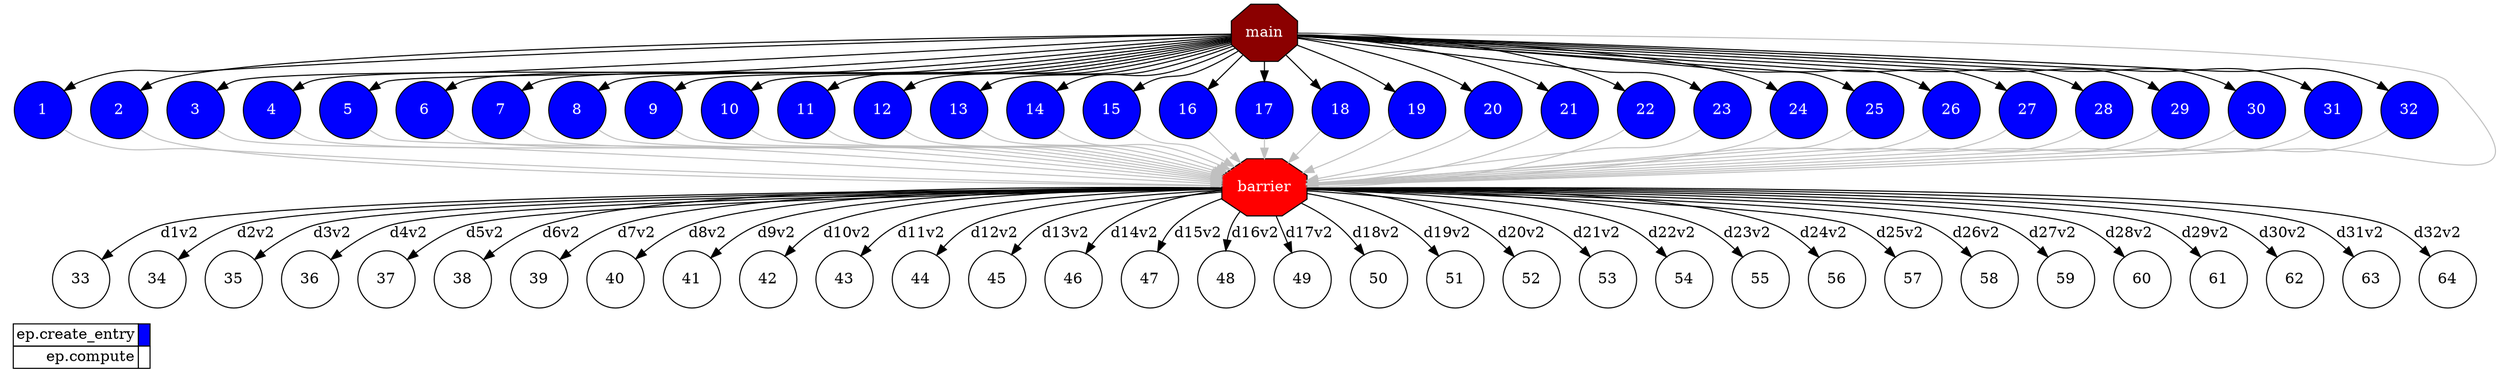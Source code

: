 digraph {
  rankdir=TB;
  labeljust="l";
  compound= true;
  subgraph dependence_graph {
    ranksep=0.20;
    node[height=0.75];

Synchro0[label="main", shape=octagon, style=filled fillcolor="#8B0000" fontcolor="#FFFFFF"];
1[shape=circle, style=filled fillcolor="#0000ff" fontcolor="#ffffff"];
Synchro0 -> 1;
2[shape=circle, style=filled fillcolor="#0000ff" fontcolor="#ffffff"];
Synchro0 -> 2;
3[shape=circle, style=filled fillcolor="#0000ff" fontcolor="#ffffff"];
Synchro0 -> 3;
4[shape=circle, style=filled fillcolor="#0000ff" fontcolor="#ffffff"];
Synchro0 -> 4;
5[shape=circle, style=filled fillcolor="#0000ff" fontcolor="#ffffff"];
Synchro0 -> 5;
6[shape=circle, style=filled fillcolor="#0000ff" fontcolor="#ffffff"];
Synchro0 -> 6;
7[shape=circle, style=filled fillcolor="#0000ff" fontcolor="#ffffff"];
Synchro0 -> 7;
8[shape=circle, style=filled fillcolor="#0000ff" fontcolor="#ffffff"];
Synchro0 -> 8;
9[shape=circle, style=filled fillcolor="#0000ff" fontcolor="#ffffff"];
Synchro0 -> 9;
10[shape=circle, style=filled fillcolor="#0000ff" fontcolor="#ffffff"];
Synchro0 -> 10;
11[shape=circle, style=filled fillcolor="#0000ff" fontcolor="#ffffff"];
Synchro0 -> 11;
12[shape=circle, style=filled fillcolor="#0000ff" fontcolor="#ffffff"];
Synchro0 -> 12;
13[shape=circle, style=filled fillcolor="#0000ff" fontcolor="#ffffff"];
Synchro0 -> 13;
14[shape=circle, style=filled fillcolor="#0000ff" fontcolor="#ffffff"];
Synchro0 -> 14;
15[shape=circle, style=filled fillcolor="#0000ff" fontcolor="#ffffff"];
Synchro0 -> 15;
16[shape=circle, style=filled fillcolor="#0000ff" fontcolor="#ffffff"];
Synchro0 -> 16;
17[shape=circle, style=filled fillcolor="#0000ff" fontcolor="#ffffff"];
Synchro0 -> 17;
18[shape=circle, style=filled fillcolor="#0000ff" fontcolor="#ffffff"];
Synchro0 -> 18;
19[shape=circle, style=filled fillcolor="#0000ff" fontcolor="#ffffff"];
Synchro0 -> 19;
20[shape=circle, style=filled fillcolor="#0000ff" fontcolor="#ffffff"];
Synchro0 -> 20;
21[shape=circle, style=filled fillcolor="#0000ff" fontcolor="#ffffff"];
Synchro0 -> 21;
22[shape=circle, style=filled fillcolor="#0000ff" fontcolor="#ffffff"];
Synchro0 -> 22;
23[shape=circle, style=filled fillcolor="#0000ff" fontcolor="#ffffff"];
Synchro0 -> 23;
24[shape=circle, style=filled fillcolor="#0000ff" fontcolor="#ffffff"];
Synchro0 -> 24;
25[shape=circle, style=filled fillcolor="#0000ff" fontcolor="#ffffff"];
Synchro0 -> 25;
26[shape=circle, style=filled fillcolor="#0000ff" fontcolor="#ffffff"];
Synchro0 -> 26;
27[shape=circle, style=filled fillcolor="#0000ff" fontcolor="#ffffff"];
Synchro0 -> 27;
28[shape=circle, style=filled fillcolor="#0000ff" fontcolor="#ffffff"];
Synchro0 -> 28;
29[shape=circle, style=filled fillcolor="#0000ff" fontcolor="#ffffff"];
Synchro0 -> 29;
30[shape=circle, style=filled fillcolor="#0000ff" fontcolor="#ffffff"];
Synchro0 -> 30;
31[shape=circle, style=filled fillcolor="#0000ff" fontcolor="#ffffff"];
Synchro0 -> 31;
32[shape=circle, style=filled fillcolor="#0000ff" fontcolor="#ffffff"];
Synchro0 -> 32;
Synchro1[label="barrier", shape=octagon, style=filled fillcolor="#ff0000" fontcolor="#FFFFFF"];
Synchro0 -> Synchro1 [color=grey];
13 -> Synchro1 [color=grey];
3 -> Synchro1 [color=grey];
27 -> Synchro1 [color=grey];
1 -> Synchro1 [color=grey];
21 -> Synchro1 [color=grey];
30 -> Synchro1 [color=grey];
6 -> Synchro1 [color=grey];
24 -> Synchro1 [color=grey];
25 -> Synchro1 [color=grey];
29 -> Synchro1 [color=grey];
4 -> Synchro1 [color=grey];
17 -> Synchro1 [color=grey];
19 -> Synchro1 [color=grey];
28 -> Synchro1 [color=grey];
8 -> Synchro1 [color=grey];
26 -> Synchro1 [color=grey];
15 -> Synchro1 [color=grey];
22 -> Synchro1 [color=grey];
31 -> Synchro1 [color=grey];
9 -> Synchro1 [color=grey];
32 -> Synchro1 [color=grey];
10 -> Synchro1 [color=grey];
16 -> Synchro1 [color=grey];
5 -> Synchro1 [color=grey];
7 -> Synchro1 [color=grey];
23 -> Synchro1 [color=grey];
14 -> Synchro1 [color=grey];
11 -> Synchro1 [color=grey];
18 -> Synchro1 [color=grey];
12 -> Synchro1 [color=grey];
20 -> Synchro1 [color=grey];
2 -> Synchro1 [color=grey];
33[shape=circle, style=filled fillcolor="#ffffff" fontcolor="#000000"];
Synchro1 -> 33 [label="d1v2"];
34[shape=circle, style=filled fillcolor="#ffffff" fontcolor="#000000"];
Synchro1 -> 34 [label="d2v2"];
35[shape=circle, style=filled fillcolor="#ffffff" fontcolor="#000000"];
Synchro1 -> 35 [label="d3v2"];
36[shape=circle, style=filled fillcolor="#ffffff" fontcolor="#000000"];
Synchro1 -> 36 [label="d4v2"];
37[shape=circle, style=filled fillcolor="#ffffff" fontcolor="#000000"];
Synchro1 -> 37 [label="d5v2"];
38[shape=circle, style=filled fillcolor="#ffffff" fontcolor="#000000"];
Synchro1 -> 38 [label="d6v2"];
39[shape=circle, style=filled fillcolor="#ffffff" fontcolor="#000000"];
Synchro1 -> 39 [label="d7v2"];
40[shape=circle, style=filled fillcolor="#ffffff" fontcolor="#000000"];
Synchro1 -> 40 [label="d8v2"];
41[shape=circle, style=filled fillcolor="#ffffff" fontcolor="#000000"];
Synchro1 -> 41 [label="d9v2"];
42[shape=circle, style=filled fillcolor="#ffffff" fontcolor="#000000"];
Synchro1 -> 42 [label="d10v2"];
43[shape=circle, style=filled fillcolor="#ffffff" fontcolor="#000000"];
Synchro1 -> 43 [label="d11v2"];
44[shape=circle, style=filled fillcolor="#ffffff" fontcolor="#000000"];
Synchro1 -> 44 [label="d12v2"];
45[shape=circle, style=filled fillcolor="#ffffff" fontcolor="#000000"];
Synchro1 -> 45 [label="d13v2"];
46[shape=circle, style=filled fillcolor="#ffffff" fontcolor="#000000"];
Synchro1 -> 46 [label="d14v2"];
47[shape=circle, style=filled fillcolor="#ffffff" fontcolor="#000000"];
Synchro1 -> 47 [label="d15v2"];
48[shape=circle, style=filled fillcolor="#ffffff" fontcolor="#000000"];
Synchro1 -> 48 [label="d16v2"];
49[shape=circle, style=filled fillcolor="#ffffff" fontcolor="#000000"];
Synchro1 -> 49 [label="d17v2"];
50[shape=circle, style=filled fillcolor="#ffffff" fontcolor="#000000"];
Synchro1 -> 50 [label="d18v2"];
51[shape=circle, style=filled fillcolor="#ffffff" fontcolor="#000000"];
Synchro1 -> 51 [label="d19v2"];
52[shape=circle, style=filled fillcolor="#ffffff" fontcolor="#000000"];
Synchro1 -> 52 [label="d20v2"];
53[shape=circle, style=filled fillcolor="#ffffff" fontcolor="#000000"];
Synchro1 -> 53 [label="d21v2"];
54[shape=circle, style=filled fillcolor="#ffffff" fontcolor="#000000"];
Synchro1 -> 54 [label="d22v2"];
55[shape=circle, style=filled fillcolor="#ffffff" fontcolor="#000000"];
Synchro1 -> 55 [label="d23v2"];
56[shape=circle, style=filled fillcolor="#ffffff" fontcolor="#000000"];
Synchro1 -> 56 [label="d24v2"];
57[shape=circle, style=filled fillcolor="#ffffff" fontcolor="#000000"];
Synchro1 -> 57 [label="d25v2"];
58[shape=circle, style=filled fillcolor="#ffffff" fontcolor="#000000"];
Synchro1 -> 58 [label="d26v2"];
59[shape=circle, style=filled fillcolor="#ffffff" fontcolor="#000000"];
Synchro1 -> 59 [label="d27v2"];
60[shape=circle, style=filled fillcolor="#ffffff" fontcolor="#000000"];
Synchro1 -> 60 [label="d28v2"];
61[shape=circle, style=filled fillcolor="#ffffff" fontcolor="#000000"];
Synchro1 -> 61 [label="d29v2"];
62[shape=circle, style=filled fillcolor="#ffffff" fontcolor="#000000"];
Synchro1 -> 62 [label="d30v2"];
63[shape=circle, style=filled fillcolor="#ffffff" fontcolor="#000000"];
Synchro1 -> 63 [label="d31v2"];
64[shape=circle, style=filled fillcolor="#ffffff" fontcolor="#000000"];
Synchro1 -> 64 [label="d32v2"];  }
  subgraph legend {
    rank=sink;
    node [shape=plaintext, height=0.75];
    ranksep=0.20;
    label = "Legend";
    key [label=<
      <table border="0" cellpadding="2" cellspacing="0" cellborder="1">
<tr>
<td align="right">ep.create_entry</td>
<td bgcolor="#0000ff">&nbsp;</td>
</tr>
<tr>
<td align="right">ep.compute</td>
<td bgcolor="#ffffff">&nbsp;</td>
</tr>
      </table>
    >]
  }
}
